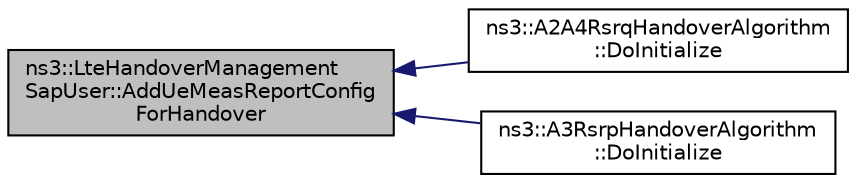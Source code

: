 digraph "ns3::LteHandoverManagementSapUser::AddUeMeasReportConfigForHandover"
{
  edge [fontname="Helvetica",fontsize="10",labelfontname="Helvetica",labelfontsize="10"];
  node [fontname="Helvetica",fontsize="10",shape=record];
  rankdir="LR";
  Node1 [label="ns3::LteHandoverManagement\lSapUser::AddUeMeasReportConfig\lForHandover",height=0.2,width=0.4,color="black", fillcolor="grey75", style="filled", fontcolor="black"];
  Node1 -> Node2 [dir="back",color="midnightblue",fontsize="10",style="solid"];
  Node2 [label="ns3::A2A4RsrqHandoverAlgorithm\l::DoInitialize",height=0.2,width=0.4,color="black", fillcolor="white", style="filled",URL="$d0/df0/classns3_1_1A2A4RsrqHandoverAlgorithm.html#a47e9fb10c8dacf9d2b6cae95a3fe1a5c"];
  Node1 -> Node3 [dir="back",color="midnightblue",fontsize="10",style="solid"];
  Node3 [label="ns3::A3RsrpHandoverAlgorithm\l::DoInitialize",height=0.2,width=0.4,color="black", fillcolor="white", style="filled",URL="$d4/d3b/classns3_1_1A3RsrpHandoverAlgorithm.html#a0752740942ee94b67c99402ec3bccfe7"];
}
